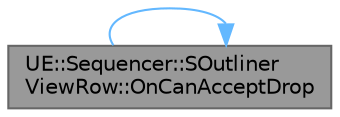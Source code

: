 digraph "UE::Sequencer::SOutlinerViewRow::OnCanAcceptDrop"
{
 // INTERACTIVE_SVG=YES
 // LATEX_PDF_SIZE
  bgcolor="transparent";
  edge [fontname=Helvetica,fontsize=10,labelfontname=Helvetica,labelfontsize=10];
  node [fontname=Helvetica,fontsize=10,shape=box,height=0.2,width=0.4];
  rankdir="LR";
  Node1 [id="Node000001",label="UE::Sequencer::SOutliner\lViewRow::OnCanAcceptDrop",height=0.2,width=0.4,color="gray40", fillcolor="grey60", style="filled", fontcolor="black",tooltip="Called to determine whether a current drag operation is valid for this row."];
  Node1 -> Node1 [id="edge1_Node000001_Node000001",color="steelblue1",style="solid",tooltip=" "];
}
